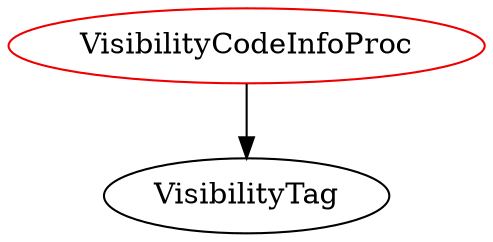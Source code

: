digraph visibilitycodeinfoproc{
VisibilityCodeInfoProc	[shape=oval, color=red2, label="VisibilityCodeInfoProc"];
VisibilityCodeInfoProc -> VisibilityTag;
}
